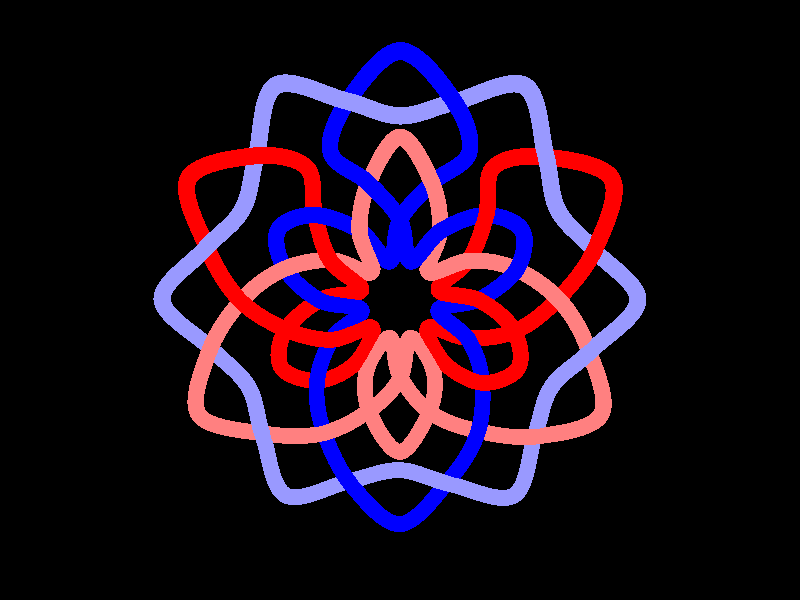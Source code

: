 //--global--------------------------
//--includes------------------------
//--declares------------------------ 

#declare sphereRadius = .2;
#declare distanceSpacing = .1;
#declare brownRibbon = colour rgb <1, .5, .5>;
#declare darkBlueRibbon = colour rgb <0, 0, 1>;
#declare lightBlueRibbon = colour rgb <.6, .6, 1>;
#declare redRibbon = colour rgb <1, 0, 0>; 
#declare rotation = 0;

//--objects-------------------------

//knot
union {
//--brown ribbon
  sphere_sweep {
    cubic_spline,
    35,
    <-0.78, 2.9, distanceSpacing>, sphereRadius
    <0, 4, 0>, sphereRadius //corner
    <0.78, 2.9, -distanceSpacing>, sphereRadius
    <1, 1.73, distanceSpacing>, sphereRadius
    <0.71, 0.71, 0>, sphereRadius //corner
    <1.73, 1, -distanceSpacing>, sphereRadius
    <2.9, 0.78, distanceSpacing>, sphereRadius
    <4, 0, -distanceSpacing>, sphereRadius
    <4.83, -1.29, distanceSpacing>, sphereRadius
    <5.2, -3, 0>, sphereRadius //corner
    <3.54, -3.54, -distanceSpacing>, sphereRadius
    <2, -3.46, distanceSpacing>, sphereRadius
    <0.78,-2.9, -distanceSpacing>, sphereRadius
    <0, -2, distanceSpacing>, sphereRadius
    <-0.26, -0.97, 0>, sphereRadius //corner
    <-0.85, -1.81, 0>, sphereRadius //corner
    <-0.78, -2.9, -distanceSpacing>, sphereRadius
    <0, -4, 0>, sphereRadius //corner
    <0.78, -2.9, distanceSpacing>, sphereRadius
    <0.85, -1.81, 0>, sphereRadius //corner
    <0.26, -0.97, 0>, sphereRadius //corner
    <0, -2, -distanceSpacing>, sphereRadius
    <-0.78, -2.9, distanceSpacing>, sphereRadius
    <-2, -3.46, -distanceSpacing>, sphereRadius
    <-3.54, -3.54, distanceSpacing>, sphereRadius
    <-5.2, -3, 0>, sphereRadius //corner
    <-4.83, -1.29, -distanceSpacing>, sphereRadius
    <-4, 0, distanceSpacing>, sphereRadius
    <-2.9, 0.78, -distanceSpacing>, sphereRadius
    <-1.73, 1, distanceSpacing>, sphereRadius
    <-0.71, 0.71, 0>, sphereRadius //corner
    <-1, 1.73, -distanceSpacing>, sphereRadius
    <-0.78, 2.9, distanceSpacing>, sphereRadius
    <0, 4, 0>, sphereRadius //corner
    <0.78, 2.9, -distanceSpacing>, sphereRadius
    pigment {
      brownRibbon
    }
  }
//--light blue ribbon
  sphere_sweep {
    cubic_spline,
    27,
    <-1.29, 4.83, -distanceSpacing>, sphereRadius 
    <0.00, 4.50, 0>, sphereRadius //corner
    <1.29, 4.83, distanceSpacing>, sphereRadius
    <3.00, 5.20, 0>, sphereRadius //corner
    <3.54, 3.54, -distanceSpacing>, sphereRadius
    <3.90, 2.25, 0>, sphereRadius //corner
    <4.83, 1.29, distanceSpacing>, sphereRadius
    <6.00, 0.00, 0>, sphereRadius //corner
    <4.83, -1.29, -distanceSpacing>, sphereRadius
    <3.90, -2.25, 0>, sphereRadius //corner
    <3.54, -3.54, distanceSpacing>, sphereRadius
    <3.00, -5.20, 0>, sphereRadius //corner
    <1.29, -4.83, -distanceSpacing>, sphereRadius
    <0.00, -4.50, 0>, sphereRadius //corner
    <-1.29, -4.83, distanceSpacing>, sphereRadius
    <-3.00, -5.20, 0>, sphereRadius //corner
    <-3.54, -3.54, -distanceSpacing>, sphereRadius
    <-3.90, -2.25, 0>, sphereRadius //corner
    <-4.83, -1.29, distanceSpacing>, sphereRadius
    <-6.00, 0.00, 0>, sphereRadius //corner
    <-4.83, 1.29, -distanceSpacing>, sphereRadius
    <-3.90, 2.25, 0>, sphereRadius //corner
    <-3.54, 3.54, distanceSpacing>, sphereRadius
    <-3.00, 5.20, 0>, sphereRadius //corner
    <-1.29, 4.83, -distanceSpacing>, sphereRadius
    <0.00, 4.50, 0>, sphereRadius //corner
    <1.29, 4.83, distanceSpacing>, sphereRadius
    pigment {
      lightBlueRibbon
    }
  }
//--dark blue ribbon
  sphere_sweep {
    cubic_spline,
    35,
    <-1.29, 4.83, distanceSpacing>, sphereRadius
    <0.00, 6.00, 0>, sphereRadius //corner
    <1.29, 4.83, -distanceSpacing>, sphereRadius
    <1.69, 3.63, 0>, sphereRadius //corner
    <0.78, 2.90, distanceSpacing>, sphereRadius
    <0.00, 2.00, -distanceSpacing>, sphereRadius
    <-0.26, 0.97, 0>, sphereRadius //corner
    <-1.00, 1.73, distanceSpacing>, sphereRadius
    <-2.12, 2.12, -distanceSpacing>, sphereRadius
    <-3.03, 1.75, 0>, sphereRadius //corner
    <-2.90, 0.78, distanceSpacing>, sphereRadius
    <-2.00, 0.00, -distanceSpacing>, sphereRadius
    <-0.97, -0.26, 0>, sphereRadius //corner
    <-1.73, -1.00, distanceSpacing>, sphereRadius
    <-2.12, -2.12, -distanceSpacing>, sphereRadius
    <-2.00, -3.46, distanceSpacing>, sphereRadius
    <-1.29, -4.83, -distanceSpacing>, sphereRadius
    <0.00, -6.00, 0>, sphereRadius //corner
    <1.29, -4.83, distanceSpacing>, sphereRadius
    <2.00, -3.46, -distanceSpacing>, sphereRadius
    <2.12, -2.12, distanceSpacing>, sphereRadius
    <1.73, -1.00, -distanceSpacing>, sphereRadius
    <0.97, -0.26, 0>, sphereRadius //corner
    <2.00, 0.00, distanceSpacing>, sphereRadius
    <2.90, 0.78, -distanceSpacing>, sphereRadius
    <3.03, 1.75, 0>, sphereRadius //corner
    <2.12, 2.12, distanceSpacing>, sphereRadius
    <1.00, 1.73, -distanceSpacing>, sphereRadius
    <0.26, 0.97, 0>, sphereRadius //corner
    <0.00, 2.00, distanceSpacing>, sphereRadius
    <-0.78, 2.90, -distanceSpacing>, sphereRadius
    <-1.69, 3.63, 0>, sphereRadius //corner
    <-1.29, 4.83, distanceSpacing>, sphereRadius
    <0.00, 6.00, 0>, sphereRadius //corner
    <1.29, 4.83, -distanceSpacing>, sphereRadius
    pigment {
      darkBlueRibbon
    } 
  }
//--red ribbons
  #while (rotation < 2)
    sphere_sweep {
      cubic_spline,
      19,
      <-4.83, 1.29, distanceSpacing>, sphereRadius
      <-5.20, 3.00, 0>, sphereRadius //corner
      <-3.54, 3.54, -distanceSpacing>, sphereRadius
      <-2.29, 3.28, 0>, sphereRadius //corner
      <-2.12, 2.12, distanceSpacing>, sphereRadius
      <-1.73, 1.00, -distanceSpacing>, sphereRadius
      <-0.97, 0.26, 0>, sphereRadius //corner
      <-2.00, 0.00, distanceSpacing>, sphereRadius
      <-2.90, -0.78, -distanceSpacing>, sphereRadius
      <-3.03, -1.75, 0>, sphereRadius //corner
      <-2.12, -2.12, distanceSpacing>, sphereRadius
      <-1.15, -1.64, 0>, sphereRadius //corner
      <-0.71, -0.71, 0>, sphereRadius //corner
      <-1.73, -1.00, -distanceSpacing>, sphereRadius
      <-2.90, -0.78, distanceSpacing>, sphereRadius
      <-4.00, 0.00, -distanceSpacing>, sphereRadius
      <-4.83, 1.29, distanceSpacing>, sphereRadius
      <-5.20, 3.00, 0>, sphereRadius //corner
      <-3.54, 3.54, -distanceSpacing>, sphereRadius
      pigment {
        redRibbon
      }
      rotate <0, 180*rotation, 0>
    }
  #declare rotation = rotation + 1;
  #end
      
}

//--lights-------------------------- 

// create a regular point light source
light_source {
  0*x                  // light's position (translated below)
  color rgb <1,1,1>    // light's color
  translate <-20, 40, -20>
}

//--camera--------------------------

// perspective (default) camera
camera {
  location  <0.0, 2.0, -15.0>
  look_at   <0.0, 0.0,  0.0>
  right     x*image_width/image_height
}

